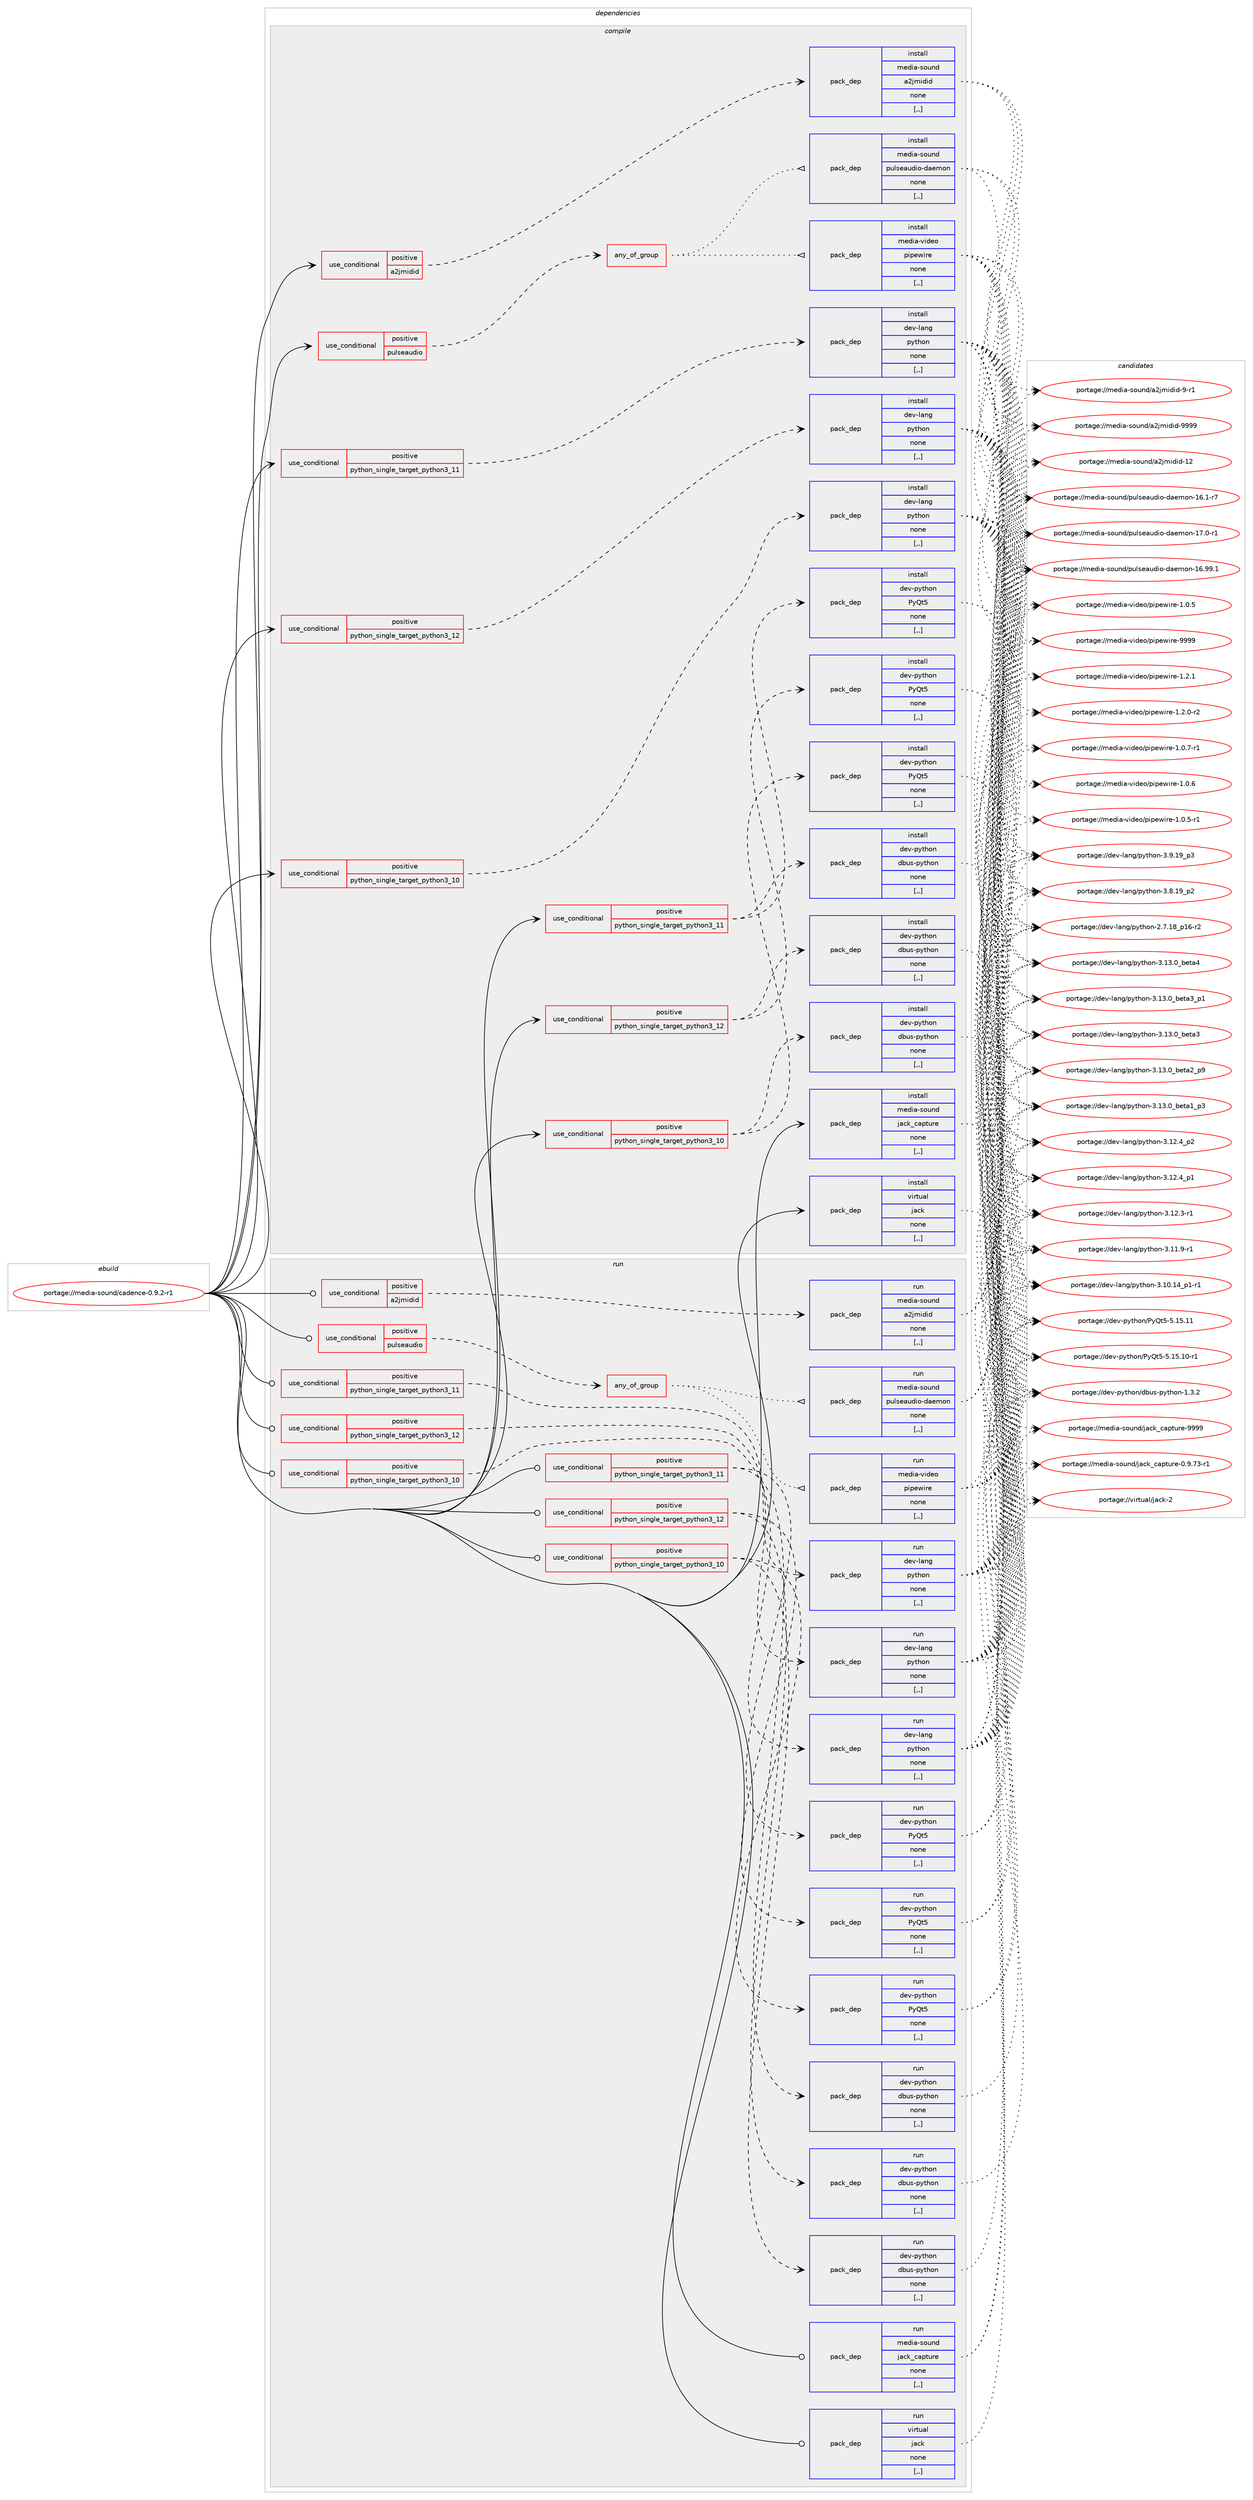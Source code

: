 digraph prolog {

# *************
# Graph options
# *************

newrank=true;
concentrate=true;
compound=true;
graph [rankdir=LR,fontname=Helvetica,fontsize=10,ranksep=1.5];#, ranksep=2.5, nodesep=0.2];
edge  [arrowhead=vee];
node  [fontname=Helvetica,fontsize=10];

# **********
# The ebuild
# **********

subgraph cluster_leftcol {
color=gray;
label=<<i>ebuild</i>>;
id [label="portage://media-sound/cadence-0.9.2-r1", color=red, width=4, href="../media-sound/cadence-0.9.2-r1.svg"];
}

# ****************
# The dependencies
# ****************

subgraph cluster_midcol {
color=gray;
label=<<i>dependencies</i>>;
subgraph cluster_compile {
fillcolor="#eeeeee";
style=filled;
label=<<i>compile</i>>;
subgraph cond79136 {
dependency312899 [label=<<TABLE BORDER="0" CELLBORDER="1" CELLSPACING="0" CELLPADDING="4"><TR><TD ROWSPAN="3" CELLPADDING="10">use_conditional</TD></TR><TR><TD>positive</TD></TR><TR><TD>a2jmidid</TD></TR></TABLE>>, shape=none, color=red];
subgraph pack231336 {
dependency312900 [label=<<TABLE BORDER="0" CELLBORDER="1" CELLSPACING="0" CELLPADDING="4" WIDTH="220"><TR><TD ROWSPAN="6" CELLPADDING="30">pack_dep</TD></TR><TR><TD WIDTH="110">install</TD></TR><TR><TD>media-sound</TD></TR><TR><TD>a2jmidid</TD></TR><TR><TD>none</TD></TR><TR><TD>[,,]</TD></TR></TABLE>>, shape=none, color=blue];
}
dependency312899:e -> dependency312900:w [weight=20,style="dashed",arrowhead="vee"];
}
id:e -> dependency312899:w [weight=20,style="solid",arrowhead="vee"];
subgraph cond79137 {
dependency312901 [label=<<TABLE BORDER="0" CELLBORDER="1" CELLSPACING="0" CELLPADDING="4"><TR><TD ROWSPAN="3" CELLPADDING="10">use_conditional</TD></TR><TR><TD>positive</TD></TR><TR><TD>pulseaudio</TD></TR></TABLE>>, shape=none, color=red];
subgraph any2255 {
dependency312902 [label=<<TABLE BORDER="0" CELLBORDER="1" CELLSPACING="0" CELLPADDING="4"><TR><TD CELLPADDING="10">any_of_group</TD></TR></TABLE>>, shape=none, color=red];subgraph pack231337 {
dependency312903 [label=<<TABLE BORDER="0" CELLBORDER="1" CELLSPACING="0" CELLPADDING="4" WIDTH="220"><TR><TD ROWSPAN="6" CELLPADDING="30">pack_dep</TD></TR><TR><TD WIDTH="110">install</TD></TR><TR><TD>media-video</TD></TR><TR><TD>pipewire</TD></TR><TR><TD>none</TD></TR><TR><TD>[,,]</TD></TR></TABLE>>, shape=none, color=blue];
}
dependency312902:e -> dependency312903:w [weight=20,style="dotted",arrowhead="oinv"];
subgraph pack231338 {
dependency312904 [label=<<TABLE BORDER="0" CELLBORDER="1" CELLSPACING="0" CELLPADDING="4" WIDTH="220"><TR><TD ROWSPAN="6" CELLPADDING="30">pack_dep</TD></TR><TR><TD WIDTH="110">install</TD></TR><TR><TD>media-sound</TD></TR><TR><TD>pulseaudio-daemon</TD></TR><TR><TD>none</TD></TR><TR><TD>[,,]</TD></TR></TABLE>>, shape=none, color=blue];
}
dependency312902:e -> dependency312904:w [weight=20,style="dotted",arrowhead="oinv"];
}
dependency312901:e -> dependency312902:w [weight=20,style="dashed",arrowhead="vee"];
}
id:e -> dependency312901:w [weight=20,style="solid",arrowhead="vee"];
subgraph cond79138 {
dependency312905 [label=<<TABLE BORDER="0" CELLBORDER="1" CELLSPACING="0" CELLPADDING="4"><TR><TD ROWSPAN="3" CELLPADDING="10">use_conditional</TD></TR><TR><TD>positive</TD></TR><TR><TD>python_single_target_python3_10</TD></TR></TABLE>>, shape=none, color=red];
subgraph pack231339 {
dependency312906 [label=<<TABLE BORDER="0" CELLBORDER="1" CELLSPACING="0" CELLPADDING="4" WIDTH="220"><TR><TD ROWSPAN="6" CELLPADDING="30">pack_dep</TD></TR><TR><TD WIDTH="110">install</TD></TR><TR><TD>dev-lang</TD></TR><TR><TD>python</TD></TR><TR><TD>none</TD></TR><TR><TD>[,,]</TD></TR></TABLE>>, shape=none, color=blue];
}
dependency312905:e -> dependency312906:w [weight=20,style="dashed",arrowhead="vee"];
}
id:e -> dependency312905:w [weight=20,style="solid",arrowhead="vee"];
subgraph cond79139 {
dependency312907 [label=<<TABLE BORDER="0" CELLBORDER="1" CELLSPACING="0" CELLPADDING="4"><TR><TD ROWSPAN="3" CELLPADDING="10">use_conditional</TD></TR><TR><TD>positive</TD></TR><TR><TD>python_single_target_python3_10</TD></TR></TABLE>>, shape=none, color=red];
subgraph pack231340 {
dependency312908 [label=<<TABLE BORDER="0" CELLBORDER="1" CELLSPACING="0" CELLPADDING="4" WIDTH="220"><TR><TD ROWSPAN="6" CELLPADDING="30">pack_dep</TD></TR><TR><TD WIDTH="110">install</TD></TR><TR><TD>dev-python</TD></TR><TR><TD>dbus-python</TD></TR><TR><TD>none</TD></TR><TR><TD>[,,]</TD></TR></TABLE>>, shape=none, color=blue];
}
dependency312907:e -> dependency312908:w [weight=20,style="dashed",arrowhead="vee"];
subgraph pack231341 {
dependency312909 [label=<<TABLE BORDER="0" CELLBORDER="1" CELLSPACING="0" CELLPADDING="4" WIDTH="220"><TR><TD ROWSPAN="6" CELLPADDING="30">pack_dep</TD></TR><TR><TD WIDTH="110">install</TD></TR><TR><TD>dev-python</TD></TR><TR><TD>PyQt5</TD></TR><TR><TD>none</TD></TR><TR><TD>[,,]</TD></TR></TABLE>>, shape=none, color=blue];
}
dependency312907:e -> dependency312909:w [weight=20,style="dashed",arrowhead="vee"];
}
id:e -> dependency312907:w [weight=20,style="solid",arrowhead="vee"];
subgraph cond79140 {
dependency312910 [label=<<TABLE BORDER="0" CELLBORDER="1" CELLSPACING="0" CELLPADDING="4"><TR><TD ROWSPAN="3" CELLPADDING="10">use_conditional</TD></TR><TR><TD>positive</TD></TR><TR><TD>python_single_target_python3_11</TD></TR></TABLE>>, shape=none, color=red];
subgraph pack231342 {
dependency312911 [label=<<TABLE BORDER="0" CELLBORDER="1" CELLSPACING="0" CELLPADDING="4" WIDTH="220"><TR><TD ROWSPAN="6" CELLPADDING="30">pack_dep</TD></TR><TR><TD WIDTH="110">install</TD></TR><TR><TD>dev-lang</TD></TR><TR><TD>python</TD></TR><TR><TD>none</TD></TR><TR><TD>[,,]</TD></TR></TABLE>>, shape=none, color=blue];
}
dependency312910:e -> dependency312911:w [weight=20,style="dashed",arrowhead="vee"];
}
id:e -> dependency312910:w [weight=20,style="solid",arrowhead="vee"];
subgraph cond79141 {
dependency312912 [label=<<TABLE BORDER="0" CELLBORDER="1" CELLSPACING="0" CELLPADDING="4"><TR><TD ROWSPAN="3" CELLPADDING="10">use_conditional</TD></TR><TR><TD>positive</TD></TR><TR><TD>python_single_target_python3_11</TD></TR></TABLE>>, shape=none, color=red];
subgraph pack231343 {
dependency312913 [label=<<TABLE BORDER="0" CELLBORDER="1" CELLSPACING="0" CELLPADDING="4" WIDTH="220"><TR><TD ROWSPAN="6" CELLPADDING="30">pack_dep</TD></TR><TR><TD WIDTH="110">install</TD></TR><TR><TD>dev-python</TD></TR><TR><TD>dbus-python</TD></TR><TR><TD>none</TD></TR><TR><TD>[,,]</TD></TR></TABLE>>, shape=none, color=blue];
}
dependency312912:e -> dependency312913:w [weight=20,style="dashed",arrowhead="vee"];
subgraph pack231344 {
dependency312914 [label=<<TABLE BORDER="0" CELLBORDER="1" CELLSPACING="0" CELLPADDING="4" WIDTH="220"><TR><TD ROWSPAN="6" CELLPADDING="30">pack_dep</TD></TR><TR><TD WIDTH="110">install</TD></TR><TR><TD>dev-python</TD></TR><TR><TD>PyQt5</TD></TR><TR><TD>none</TD></TR><TR><TD>[,,]</TD></TR></TABLE>>, shape=none, color=blue];
}
dependency312912:e -> dependency312914:w [weight=20,style="dashed",arrowhead="vee"];
}
id:e -> dependency312912:w [weight=20,style="solid",arrowhead="vee"];
subgraph cond79142 {
dependency312915 [label=<<TABLE BORDER="0" CELLBORDER="1" CELLSPACING="0" CELLPADDING="4"><TR><TD ROWSPAN="3" CELLPADDING="10">use_conditional</TD></TR><TR><TD>positive</TD></TR><TR><TD>python_single_target_python3_12</TD></TR></TABLE>>, shape=none, color=red];
subgraph pack231345 {
dependency312916 [label=<<TABLE BORDER="0" CELLBORDER="1" CELLSPACING="0" CELLPADDING="4" WIDTH="220"><TR><TD ROWSPAN="6" CELLPADDING="30">pack_dep</TD></TR><TR><TD WIDTH="110">install</TD></TR><TR><TD>dev-lang</TD></TR><TR><TD>python</TD></TR><TR><TD>none</TD></TR><TR><TD>[,,]</TD></TR></TABLE>>, shape=none, color=blue];
}
dependency312915:e -> dependency312916:w [weight=20,style="dashed",arrowhead="vee"];
}
id:e -> dependency312915:w [weight=20,style="solid",arrowhead="vee"];
subgraph cond79143 {
dependency312917 [label=<<TABLE BORDER="0" CELLBORDER="1" CELLSPACING="0" CELLPADDING="4"><TR><TD ROWSPAN="3" CELLPADDING="10">use_conditional</TD></TR><TR><TD>positive</TD></TR><TR><TD>python_single_target_python3_12</TD></TR></TABLE>>, shape=none, color=red];
subgraph pack231346 {
dependency312918 [label=<<TABLE BORDER="0" CELLBORDER="1" CELLSPACING="0" CELLPADDING="4" WIDTH="220"><TR><TD ROWSPAN="6" CELLPADDING="30">pack_dep</TD></TR><TR><TD WIDTH="110">install</TD></TR><TR><TD>dev-python</TD></TR><TR><TD>dbus-python</TD></TR><TR><TD>none</TD></TR><TR><TD>[,,]</TD></TR></TABLE>>, shape=none, color=blue];
}
dependency312917:e -> dependency312918:w [weight=20,style="dashed",arrowhead="vee"];
subgraph pack231347 {
dependency312919 [label=<<TABLE BORDER="0" CELLBORDER="1" CELLSPACING="0" CELLPADDING="4" WIDTH="220"><TR><TD ROWSPAN="6" CELLPADDING="30">pack_dep</TD></TR><TR><TD WIDTH="110">install</TD></TR><TR><TD>dev-python</TD></TR><TR><TD>PyQt5</TD></TR><TR><TD>none</TD></TR><TR><TD>[,,]</TD></TR></TABLE>>, shape=none, color=blue];
}
dependency312917:e -> dependency312919:w [weight=20,style="dashed",arrowhead="vee"];
}
id:e -> dependency312917:w [weight=20,style="solid",arrowhead="vee"];
subgraph pack231348 {
dependency312920 [label=<<TABLE BORDER="0" CELLBORDER="1" CELLSPACING="0" CELLPADDING="4" WIDTH="220"><TR><TD ROWSPAN="6" CELLPADDING="30">pack_dep</TD></TR><TR><TD WIDTH="110">install</TD></TR><TR><TD>media-sound</TD></TR><TR><TD>jack_capture</TD></TR><TR><TD>none</TD></TR><TR><TD>[,,]</TD></TR></TABLE>>, shape=none, color=blue];
}
id:e -> dependency312920:w [weight=20,style="solid",arrowhead="vee"];
subgraph pack231349 {
dependency312921 [label=<<TABLE BORDER="0" CELLBORDER="1" CELLSPACING="0" CELLPADDING="4" WIDTH="220"><TR><TD ROWSPAN="6" CELLPADDING="30">pack_dep</TD></TR><TR><TD WIDTH="110">install</TD></TR><TR><TD>virtual</TD></TR><TR><TD>jack</TD></TR><TR><TD>none</TD></TR><TR><TD>[,,]</TD></TR></TABLE>>, shape=none, color=blue];
}
id:e -> dependency312921:w [weight=20,style="solid",arrowhead="vee"];
}
subgraph cluster_compileandrun {
fillcolor="#eeeeee";
style=filled;
label=<<i>compile and run</i>>;
}
subgraph cluster_run {
fillcolor="#eeeeee";
style=filled;
label=<<i>run</i>>;
subgraph cond79144 {
dependency312922 [label=<<TABLE BORDER="0" CELLBORDER="1" CELLSPACING="0" CELLPADDING="4"><TR><TD ROWSPAN="3" CELLPADDING="10">use_conditional</TD></TR><TR><TD>positive</TD></TR><TR><TD>a2jmidid</TD></TR></TABLE>>, shape=none, color=red];
subgraph pack231350 {
dependency312923 [label=<<TABLE BORDER="0" CELLBORDER="1" CELLSPACING="0" CELLPADDING="4" WIDTH="220"><TR><TD ROWSPAN="6" CELLPADDING="30">pack_dep</TD></TR><TR><TD WIDTH="110">run</TD></TR><TR><TD>media-sound</TD></TR><TR><TD>a2jmidid</TD></TR><TR><TD>none</TD></TR><TR><TD>[,,]</TD></TR></TABLE>>, shape=none, color=blue];
}
dependency312922:e -> dependency312923:w [weight=20,style="dashed",arrowhead="vee"];
}
id:e -> dependency312922:w [weight=20,style="solid",arrowhead="odot"];
subgraph cond79145 {
dependency312924 [label=<<TABLE BORDER="0" CELLBORDER="1" CELLSPACING="0" CELLPADDING="4"><TR><TD ROWSPAN="3" CELLPADDING="10">use_conditional</TD></TR><TR><TD>positive</TD></TR><TR><TD>pulseaudio</TD></TR></TABLE>>, shape=none, color=red];
subgraph any2256 {
dependency312925 [label=<<TABLE BORDER="0" CELLBORDER="1" CELLSPACING="0" CELLPADDING="4"><TR><TD CELLPADDING="10">any_of_group</TD></TR></TABLE>>, shape=none, color=red];subgraph pack231351 {
dependency312926 [label=<<TABLE BORDER="0" CELLBORDER="1" CELLSPACING="0" CELLPADDING="4" WIDTH="220"><TR><TD ROWSPAN="6" CELLPADDING="30">pack_dep</TD></TR><TR><TD WIDTH="110">run</TD></TR><TR><TD>media-video</TD></TR><TR><TD>pipewire</TD></TR><TR><TD>none</TD></TR><TR><TD>[,,]</TD></TR></TABLE>>, shape=none, color=blue];
}
dependency312925:e -> dependency312926:w [weight=20,style="dotted",arrowhead="oinv"];
subgraph pack231352 {
dependency312927 [label=<<TABLE BORDER="0" CELLBORDER="1" CELLSPACING="0" CELLPADDING="4" WIDTH="220"><TR><TD ROWSPAN="6" CELLPADDING="30">pack_dep</TD></TR><TR><TD WIDTH="110">run</TD></TR><TR><TD>media-sound</TD></TR><TR><TD>pulseaudio-daemon</TD></TR><TR><TD>none</TD></TR><TR><TD>[,,]</TD></TR></TABLE>>, shape=none, color=blue];
}
dependency312925:e -> dependency312927:w [weight=20,style="dotted",arrowhead="oinv"];
}
dependency312924:e -> dependency312925:w [weight=20,style="dashed",arrowhead="vee"];
}
id:e -> dependency312924:w [weight=20,style="solid",arrowhead="odot"];
subgraph cond79146 {
dependency312928 [label=<<TABLE BORDER="0" CELLBORDER="1" CELLSPACING="0" CELLPADDING="4"><TR><TD ROWSPAN="3" CELLPADDING="10">use_conditional</TD></TR><TR><TD>positive</TD></TR><TR><TD>python_single_target_python3_10</TD></TR></TABLE>>, shape=none, color=red];
subgraph pack231353 {
dependency312929 [label=<<TABLE BORDER="0" CELLBORDER="1" CELLSPACING="0" CELLPADDING="4" WIDTH="220"><TR><TD ROWSPAN="6" CELLPADDING="30">pack_dep</TD></TR><TR><TD WIDTH="110">run</TD></TR><TR><TD>dev-lang</TD></TR><TR><TD>python</TD></TR><TR><TD>none</TD></TR><TR><TD>[,,]</TD></TR></TABLE>>, shape=none, color=blue];
}
dependency312928:e -> dependency312929:w [weight=20,style="dashed",arrowhead="vee"];
}
id:e -> dependency312928:w [weight=20,style="solid",arrowhead="odot"];
subgraph cond79147 {
dependency312930 [label=<<TABLE BORDER="0" CELLBORDER="1" CELLSPACING="0" CELLPADDING="4"><TR><TD ROWSPAN="3" CELLPADDING="10">use_conditional</TD></TR><TR><TD>positive</TD></TR><TR><TD>python_single_target_python3_10</TD></TR></TABLE>>, shape=none, color=red];
subgraph pack231354 {
dependency312931 [label=<<TABLE BORDER="0" CELLBORDER="1" CELLSPACING="0" CELLPADDING="4" WIDTH="220"><TR><TD ROWSPAN="6" CELLPADDING="30">pack_dep</TD></TR><TR><TD WIDTH="110">run</TD></TR><TR><TD>dev-python</TD></TR><TR><TD>dbus-python</TD></TR><TR><TD>none</TD></TR><TR><TD>[,,]</TD></TR></TABLE>>, shape=none, color=blue];
}
dependency312930:e -> dependency312931:w [weight=20,style="dashed",arrowhead="vee"];
subgraph pack231355 {
dependency312932 [label=<<TABLE BORDER="0" CELLBORDER="1" CELLSPACING="0" CELLPADDING="4" WIDTH="220"><TR><TD ROWSPAN="6" CELLPADDING="30">pack_dep</TD></TR><TR><TD WIDTH="110">run</TD></TR><TR><TD>dev-python</TD></TR><TR><TD>PyQt5</TD></TR><TR><TD>none</TD></TR><TR><TD>[,,]</TD></TR></TABLE>>, shape=none, color=blue];
}
dependency312930:e -> dependency312932:w [weight=20,style="dashed",arrowhead="vee"];
}
id:e -> dependency312930:w [weight=20,style="solid",arrowhead="odot"];
subgraph cond79148 {
dependency312933 [label=<<TABLE BORDER="0" CELLBORDER="1" CELLSPACING="0" CELLPADDING="4"><TR><TD ROWSPAN="3" CELLPADDING="10">use_conditional</TD></TR><TR><TD>positive</TD></TR><TR><TD>python_single_target_python3_11</TD></TR></TABLE>>, shape=none, color=red];
subgraph pack231356 {
dependency312934 [label=<<TABLE BORDER="0" CELLBORDER="1" CELLSPACING="0" CELLPADDING="4" WIDTH="220"><TR><TD ROWSPAN="6" CELLPADDING="30">pack_dep</TD></TR><TR><TD WIDTH="110">run</TD></TR><TR><TD>dev-lang</TD></TR><TR><TD>python</TD></TR><TR><TD>none</TD></TR><TR><TD>[,,]</TD></TR></TABLE>>, shape=none, color=blue];
}
dependency312933:e -> dependency312934:w [weight=20,style="dashed",arrowhead="vee"];
}
id:e -> dependency312933:w [weight=20,style="solid",arrowhead="odot"];
subgraph cond79149 {
dependency312935 [label=<<TABLE BORDER="0" CELLBORDER="1" CELLSPACING="0" CELLPADDING="4"><TR><TD ROWSPAN="3" CELLPADDING="10">use_conditional</TD></TR><TR><TD>positive</TD></TR><TR><TD>python_single_target_python3_11</TD></TR></TABLE>>, shape=none, color=red];
subgraph pack231357 {
dependency312936 [label=<<TABLE BORDER="0" CELLBORDER="1" CELLSPACING="0" CELLPADDING="4" WIDTH="220"><TR><TD ROWSPAN="6" CELLPADDING="30">pack_dep</TD></TR><TR><TD WIDTH="110">run</TD></TR><TR><TD>dev-python</TD></TR><TR><TD>dbus-python</TD></TR><TR><TD>none</TD></TR><TR><TD>[,,]</TD></TR></TABLE>>, shape=none, color=blue];
}
dependency312935:e -> dependency312936:w [weight=20,style="dashed",arrowhead="vee"];
subgraph pack231358 {
dependency312937 [label=<<TABLE BORDER="0" CELLBORDER="1" CELLSPACING="0" CELLPADDING="4" WIDTH="220"><TR><TD ROWSPAN="6" CELLPADDING="30">pack_dep</TD></TR><TR><TD WIDTH="110">run</TD></TR><TR><TD>dev-python</TD></TR><TR><TD>PyQt5</TD></TR><TR><TD>none</TD></TR><TR><TD>[,,]</TD></TR></TABLE>>, shape=none, color=blue];
}
dependency312935:e -> dependency312937:w [weight=20,style="dashed",arrowhead="vee"];
}
id:e -> dependency312935:w [weight=20,style="solid",arrowhead="odot"];
subgraph cond79150 {
dependency312938 [label=<<TABLE BORDER="0" CELLBORDER="1" CELLSPACING="0" CELLPADDING="4"><TR><TD ROWSPAN="3" CELLPADDING="10">use_conditional</TD></TR><TR><TD>positive</TD></TR><TR><TD>python_single_target_python3_12</TD></TR></TABLE>>, shape=none, color=red];
subgraph pack231359 {
dependency312939 [label=<<TABLE BORDER="0" CELLBORDER="1" CELLSPACING="0" CELLPADDING="4" WIDTH="220"><TR><TD ROWSPAN="6" CELLPADDING="30">pack_dep</TD></TR><TR><TD WIDTH="110">run</TD></TR><TR><TD>dev-lang</TD></TR><TR><TD>python</TD></TR><TR><TD>none</TD></TR><TR><TD>[,,]</TD></TR></TABLE>>, shape=none, color=blue];
}
dependency312938:e -> dependency312939:w [weight=20,style="dashed",arrowhead="vee"];
}
id:e -> dependency312938:w [weight=20,style="solid",arrowhead="odot"];
subgraph cond79151 {
dependency312940 [label=<<TABLE BORDER="0" CELLBORDER="1" CELLSPACING="0" CELLPADDING="4"><TR><TD ROWSPAN="3" CELLPADDING="10">use_conditional</TD></TR><TR><TD>positive</TD></TR><TR><TD>python_single_target_python3_12</TD></TR></TABLE>>, shape=none, color=red];
subgraph pack231360 {
dependency312941 [label=<<TABLE BORDER="0" CELLBORDER="1" CELLSPACING="0" CELLPADDING="4" WIDTH="220"><TR><TD ROWSPAN="6" CELLPADDING="30">pack_dep</TD></TR><TR><TD WIDTH="110">run</TD></TR><TR><TD>dev-python</TD></TR><TR><TD>dbus-python</TD></TR><TR><TD>none</TD></TR><TR><TD>[,,]</TD></TR></TABLE>>, shape=none, color=blue];
}
dependency312940:e -> dependency312941:w [weight=20,style="dashed",arrowhead="vee"];
subgraph pack231361 {
dependency312942 [label=<<TABLE BORDER="0" CELLBORDER="1" CELLSPACING="0" CELLPADDING="4" WIDTH="220"><TR><TD ROWSPAN="6" CELLPADDING="30">pack_dep</TD></TR><TR><TD WIDTH="110">run</TD></TR><TR><TD>dev-python</TD></TR><TR><TD>PyQt5</TD></TR><TR><TD>none</TD></TR><TR><TD>[,,]</TD></TR></TABLE>>, shape=none, color=blue];
}
dependency312940:e -> dependency312942:w [weight=20,style="dashed",arrowhead="vee"];
}
id:e -> dependency312940:w [weight=20,style="solid",arrowhead="odot"];
subgraph pack231362 {
dependency312943 [label=<<TABLE BORDER="0" CELLBORDER="1" CELLSPACING="0" CELLPADDING="4" WIDTH="220"><TR><TD ROWSPAN="6" CELLPADDING="30">pack_dep</TD></TR><TR><TD WIDTH="110">run</TD></TR><TR><TD>media-sound</TD></TR><TR><TD>jack_capture</TD></TR><TR><TD>none</TD></TR><TR><TD>[,,]</TD></TR></TABLE>>, shape=none, color=blue];
}
id:e -> dependency312943:w [weight=20,style="solid",arrowhead="odot"];
subgraph pack231363 {
dependency312944 [label=<<TABLE BORDER="0" CELLBORDER="1" CELLSPACING="0" CELLPADDING="4" WIDTH="220"><TR><TD ROWSPAN="6" CELLPADDING="30">pack_dep</TD></TR><TR><TD WIDTH="110">run</TD></TR><TR><TD>virtual</TD></TR><TR><TD>jack</TD></TR><TR><TD>none</TD></TR><TR><TD>[,,]</TD></TR></TABLE>>, shape=none, color=blue];
}
id:e -> dependency312944:w [weight=20,style="solid",arrowhead="odot"];
}
}

# **************
# The candidates
# **************

subgraph cluster_choices {
rank=same;
color=gray;
label=<<i>candidates</i>>;

subgraph choice231336 {
color=black;
nodesep=1;
choice10910110010597451151111171101004797501061091051001051004557575757 [label="portage://media-sound/a2jmidid-9999", color=red, width=4,href="../media-sound/a2jmidid-9999.svg"];
choice1091011001059745115111117110100479750106109105100105100454950 [label="portage://media-sound/a2jmidid-12", color=red, width=4,href="../media-sound/a2jmidid-12.svg"];
choice109101100105974511511111711010047975010610910510010510045574511449 [label="portage://media-sound/a2jmidid-9-r1", color=red, width=4,href="../media-sound/a2jmidid-9-r1.svg"];
dependency312900:e -> choice10910110010597451151111171101004797501061091051001051004557575757:w [style=dotted,weight="100"];
dependency312900:e -> choice1091011001059745115111117110100479750106109105100105100454950:w [style=dotted,weight="100"];
dependency312900:e -> choice109101100105974511511111711010047975010610910510010510045574511449:w [style=dotted,weight="100"];
}
subgraph choice231337 {
color=black;
nodesep=1;
choice1091011001059745118105100101111471121051121011191051141014557575757 [label="portage://media-video/pipewire-9999", color=red, width=4,href="../media-video/pipewire-9999.svg"];
choice109101100105974511810510010111147112105112101119105114101454946504649 [label="portage://media-video/pipewire-1.2.1", color=red, width=4,href="../media-video/pipewire-1.2.1.svg"];
choice1091011001059745118105100101111471121051121011191051141014549465046484511450 [label="portage://media-video/pipewire-1.2.0-r2", color=red, width=4,href="../media-video/pipewire-1.2.0-r2.svg"];
choice1091011001059745118105100101111471121051121011191051141014549464846554511449 [label="portage://media-video/pipewire-1.0.7-r1", color=red, width=4,href="../media-video/pipewire-1.0.7-r1.svg"];
choice109101100105974511810510010111147112105112101119105114101454946484654 [label="portage://media-video/pipewire-1.0.6", color=red, width=4,href="../media-video/pipewire-1.0.6.svg"];
choice1091011001059745118105100101111471121051121011191051141014549464846534511449 [label="portage://media-video/pipewire-1.0.5-r1", color=red, width=4,href="../media-video/pipewire-1.0.5-r1.svg"];
choice109101100105974511810510010111147112105112101119105114101454946484653 [label="portage://media-video/pipewire-1.0.5", color=red, width=4,href="../media-video/pipewire-1.0.5.svg"];
dependency312903:e -> choice1091011001059745118105100101111471121051121011191051141014557575757:w [style=dotted,weight="100"];
dependency312903:e -> choice109101100105974511810510010111147112105112101119105114101454946504649:w [style=dotted,weight="100"];
dependency312903:e -> choice1091011001059745118105100101111471121051121011191051141014549465046484511450:w [style=dotted,weight="100"];
dependency312903:e -> choice1091011001059745118105100101111471121051121011191051141014549464846554511449:w [style=dotted,weight="100"];
dependency312903:e -> choice109101100105974511810510010111147112105112101119105114101454946484654:w [style=dotted,weight="100"];
dependency312903:e -> choice1091011001059745118105100101111471121051121011191051141014549464846534511449:w [style=dotted,weight="100"];
dependency312903:e -> choice109101100105974511810510010111147112105112101119105114101454946484653:w [style=dotted,weight="100"];
}
subgraph choice231338 {
color=black;
nodesep=1;
choice10910110010597451151111171101004711211710811510197117100105111451009710110911111045495546484511449 [label="portage://media-sound/pulseaudio-daemon-17.0-r1", color=red, width=4,href="../media-sound/pulseaudio-daemon-17.0-r1.svg"];
choice1091011001059745115111117110100471121171081151019711710010511145100971011091111104549544657574649 [label="portage://media-sound/pulseaudio-daemon-16.99.1", color=red, width=4,href="../media-sound/pulseaudio-daemon-16.99.1.svg"];
choice10910110010597451151111171101004711211710811510197117100105111451009710110911111045495446494511455 [label="portage://media-sound/pulseaudio-daemon-16.1-r7", color=red, width=4,href="../media-sound/pulseaudio-daemon-16.1-r7.svg"];
dependency312904:e -> choice10910110010597451151111171101004711211710811510197117100105111451009710110911111045495546484511449:w [style=dotted,weight="100"];
dependency312904:e -> choice1091011001059745115111117110100471121171081151019711710010511145100971011091111104549544657574649:w [style=dotted,weight="100"];
dependency312904:e -> choice10910110010597451151111171101004711211710811510197117100105111451009710110911111045495446494511455:w [style=dotted,weight="100"];
}
subgraph choice231339 {
color=black;
nodesep=1;
choice1001011184510897110103471121211161041111104551464951464895981011169752 [label="portage://dev-lang/python-3.13.0_beta4", color=red, width=4,href="../dev-lang/python-3.13.0_beta4.svg"];
choice10010111845108971101034711212111610411111045514649514648959810111697519511249 [label="portage://dev-lang/python-3.13.0_beta3_p1", color=red, width=4,href="../dev-lang/python-3.13.0_beta3_p1.svg"];
choice1001011184510897110103471121211161041111104551464951464895981011169751 [label="portage://dev-lang/python-3.13.0_beta3", color=red, width=4,href="../dev-lang/python-3.13.0_beta3.svg"];
choice10010111845108971101034711212111610411111045514649514648959810111697509511257 [label="portage://dev-lang/python-3.13.0_beta2_p9", color=red, width=4,href="../dev-lang/python-3.13.0_beta2_p9.svg"];
choice10010111845108971101034711212111610411111045514649514648959810111697499511251 [label="portage://dev-lang/python-3.13.0_beta1_p3", color=red, width=4,href="../dev-lang/python-3.13.0_beta1_p3.svg"];
choice100101118451089711010347112121116104111110455146495046529511250 [label="portage://dev-lang/python-3.12.4_p2", color=red, width=4,href="../dev-lang/python-3.12.4_p2.svg"];
choice100101118451089711010347112121116104111110455146495046529511249 [label="portage://dev-lang/python-3.12.4_p1", color=red, width=4,href="../dev-lang/python-3.12.4_p1.svg"];
choice100101118451089711010347112121116104111110455146495046514511449 [label="portage://dev-lang/python-3.12.3-r1", color=red, width=4,href="../dev-lang/python-3.12.3-r1.svg"];
choice100101118451089711010347112121116104111110455146494946574511449 [label="portage://dev-lang/python-3.11.9-r1", color=red, width=4,href="../dev-lang/python-3.11.9-r1.svg"];
choice100101118451089711010347112121116104111110455146494846495295112494511449 [label="portage://dev-lang/python-3.10.14_p1-r1", color=red, width=4,href="../dev-lang/python-3.10.14_p1-r1.svg"];
choice100101118451089711010347112121116104111110455146574649579511251 [label="portage://dev-lang/python-3.9.19_p3", color=red, width=4,href="../dev-lang/python-3.9.19_p3.svg"];
choice100101118451089711010347112121116104111110455146564649579511250 [label="portage://dev-lang/python-3.8.19_p2", color=red, width=4,href="../dev-lang/python-3.8.19_p2.svg"];
choice100101118451089711010347112121116104111110455046554649569511249544511450 [label="portage://dev-lang/python-2.7.18_p16-r2", color=red, width=4,href="../dev-lang/python-2.7.18_p16-r2.svg"];
dependency312906:e -> choice1001011184510897110103471121211161041111104551464951464895981011169752:w [style=dotted,weight="100"];
dependency312906:e -> choice10010111845108971101034711212111610411111045514649514648959810111697519511249:w [style=dotted,weight="100"];
dependency312906:e -> choice1001011184510897110103471121211161041111104551464951464895981011169751:w [style=dotted,weight="100"];
dependency312906:e -> choice10010111845108971101034711212111610411111045514649514648959810111697509511257:w [style=dotted,weight="100"];
dependency312906:e -> choice10010111845108971101034711212111610411111045514649514648959810111697499511251:w [style=dotted,weight="100"];
dependency312906:e -> choice100101118451089711010347112121116104111110455146495046529511250:w [style=dotted,weight="100"];
dependency312906:e -> choice100101118451089711010347112121116104111110455146495046529511249:w [style=dotted,weight="100"];
dependency312906:e -> choice100101118451089711010347112121116104111110455146495046514511449:w [style=dotted,weight="100"];
dependency312906:e -> choice100101118451089711010347112121116104111110455146494946574511449:w [style=dotted,weight="100"];
dependency312906:e -> choice100101118451089711010347112121116104111110455146494846495295112494511449:w [style=dotted,weight="100"];
dependency312906:e -> choice100101118451089711010347112121116104111110455146574649579511251:w [style=dotted,weight="100"];
dependency312906:e -> choice100101118451089711010347112121116104111110455146564649579511250:w [style=dotted,weight="100"];
dependency312906:e -> choice100101118451089711010347112121116104111110455046554649569511249544511450:w [style=dotted,weight="100"];
}
subgraph choice231340 {
color=black;
nodesep=1;
choice10010111845112121116104111110471009811711545112121116104111110454946514650 [label="portage://dev-python/dbus-python-1.3.2", color=red, width=4,href="../dev-python/dbus-python-1.3.2.svg"];
dependency312908:e -> choice10010111845112121116104111110471009811711545112121116104111110454946514650:w [style=dotted,weight="100"];
}
subgraph choice231341 {
color=black;
nodesep=1;
choice10010111845112121116104111110478012181116534553464953464949 [label="portage://dev-python/PyQt5-5.15.11", color=red, width=4,href="../dev-python/PyQt5-5.15.11.svg"];
choice100101118451121211161041111104780121811165345534649534649484511449 [label="portage://dev-python/PyQt5-5.15.10-r1", color=red, width=4,href="../dev-python/PyQt5-5.15.10-r1.svg"];
dependency312909:e -> choice10010111845112121116104111110478012181116534553464953464949:w [style=dotted,weight="100"];
dependency312909:e -> choice100101118451121211161041111104780121811165345534649534649484511449:w [style=dotted,weight="100"];
}
subgraph choice231342 {
color=black;
nodesep=1;
choice1001011184510897110103471121211161041111104551464951464895981011169752 [label="portage://dev-lang/python-3.13.0_beta4", color=red, width=4,href="../dev-lang/python-3.13.0_beta4.svg"];
choice10010111845108971101034711212111610411111045514649514648959810111697519511249 [label="portage://dev-lang/python-3.13.0_beta3_p1", color=red, width=4,href="../dev-lang/python-3.13.0_beta3_p1.svg"];
choice1001011184510897110103471121211161041111104551464951464895981011169751 [label="portage://dev-lang/python-3.13.0_beta3", color=red, width=4,href="../dev-lang/python-3.13.0_beta3.svg"];
choice10010111845108971101034711212111610411111045514649514648959810111697509511257 [label="portage://dev-lang/python-3.13.0_beta2_p9", color=red, width=4,href="../dev-lang/python-3.13.0_beta2_p9.svg"];
choice10010111845108971101034711212111610411111045514649514648959810111697499511251 [label="portage://dev-lang/python-3.13.0_beta1_p3", color=red, width=4,href="../dev-lang/python-3.13.0_beta1_p3.svg"];
choice100101118451089711010347112121116104111110455146495046529511250 [label="portage://dev-lang/python-3.12.4_p2", color=red, width=4,href="../dev-lang/python-3.12.4_p2.svg"];
choice100101118451089711010347112121116104111110455146495046529511249 [label="portage://dev-lang/python-3.12.4_p1", color=red, width=4,href="../dev-lang/python-3.12.4_p1.svg"];
choice100101118451089711010347112121116104111110455146495046514511449 [label="portage://dev-lang/python-3.12.3-r1", color=red, width=4,href="../dev-lang/python-3.12.3-r1.svg"];
choice100101118451089711010347112121116104111110455146494946574511449 [label="portage://dev-lang/python-3.11.9-r1", color=red, width=4,href="../dev-lang/python-3.11.9-r1.svg"];
choice100101118451089711010347112121116104111110455146494846495295112494511449 [label="portage://dev-lang/python-3.10.14_p1-r1", color=red, width=4,href="../dev-lang/python-3.10.14_p1-r1.svg"];
choice100101118451089711010347112121116104111110455146574649579511251 [label="portage://dev-lang/python-3.9.19_p3", color=red, width=4,href="../dev-lang/python-3.9.19_p3.svg"];
choice100101118451089711010347112121116104111110455146564649579511250 [label="portage://dev-lang/python-3.8.19_p2", color=red, width=4,href="../dev-lang/python-3.8.19_p2.svg"];
choice100101118451089711010347112121116104111110455046554649569511249544511450 [label="portage://dev-lang/python-2.7.18_p16-r2", color=red, width=4,href="../dev-lang/python-2.7.18_p16-r2.svg"];
dependency312911:e -> choice1001011184510897110103471121211161041111104551464951464895981011169752:w [style=dotted,weight="100"];
dependency312911:e -> choice10010111845108971101034711212111610411111045514649514648959810111697519511249:w [style=dotted,weight="100"];
dependency312911:e -> choice1001011184510897110103471121211161041111104551464951464895981011169751:w [style=dotted,weight="100"];
dependency312911:e -> choice10010111845108971101034711212111610411111045514649514648959810111697509511257:w [style=dotted,weight="100"];
dependency312911:e -> choice10010111845108971101034711212111610411111045514649514648959810111697499511251:w [style=dotted,weight="100"];
dependency312911:e -> choice100101118451089711010347112121116104111110455146495046529511250:w [style=dotted,weight="100"];
dependency312911:e -> choice100101118451089711010347112121116104111110455146495046529511249:w [style=dotted,weight="100"];
dependency312911:e -> choice100101118451089711010347112121116104111110455146495046514511449:w [style=dotted,weight="100"];
dependency312911:e -> choice100101118451089711010347112121116104111110455146494946574511449:w [style=dotted,weight="100"];
dependency312911:e -> choice100101118451089711010347112121116104111110455146494846495295112494511449:w [style=dotted,weight="100"];
dependency312911:e -> choice100101118451089711010347112121116104111110455146574649579511251:w [style=dotted,weight="100"];
dependency312911:e -> choice100101118451089711010347112121116104111110455146564649579511250:w [style=dotted,weight="100"];
dependency312911:e -> choice100101118451089711010347112121116104111110455046554649569511249544511450:w [style=dotted,weight="100"];
}
subgraph choice231343 {
color=black;
nodesep=1;
choice10010111845112121116104111110471009811711545112121116104111110454946514650 [label="portage://dev-python/dbus-python-1.3.2", color=red, width=4,href="../dev-python/dbus-python-1.3.2.svg"];
dependency312913:e -> choice10010111845112121116104111110471009811711545112121116104111110454946514650:w [style=dotted,weight="100"];
}
subgraph choice231344 {
color=black;
nodesep=1;
choice10010111845112121116104111110478012181116534553464953464949 [label="portage://dev-python/PyQt5-5.15.11", color=red, width=4,href="../dev-python/PyQt5-5.15.11.svg"];
choice100101118451121211161041111104780121811165345534649534649484511449 [label="portage://dev-python/PyQt5-5.15.10-r1", color=red, width=4,href="../dev-python/PyQt5-5.15.10-r1.svg"];
dependency312914:e -> choice10010111845112121116104111110478012181116534553464953464949:w [style=dotted,weight="100"];
dependency312914:e -> choice100101118451121211161041111104780121811165345534649534649484511449:w [style=dotted,weight="100"];
}
subgraph choice231345 {
color=black;
nodesep=1;
choice1001011184510897110103471121211161041111104551464951464895981011169752 [label="portage://dev-lang/python-3.13.0_beta4", color=red, width=4,href="../dev-lang/python-3.13.0_beta4.svg"];
choice10010111845108971101034711212111610411111045514649514648959810111697519511249 [label="portage://dev-lang/python-3.13.0_beta3_p1", color=red, width=4,href="../dev-lang/python-3.13.0_beta3_p1.svg"];
choice1001011184510897110103471121211161041111104551464951464895981011169751 [label="portage://dev-lang/python-3.13.0_beta3", color=red, width=4,href="../dev-lang/python-3.13.0_beta3.svg"];
choice10010111845108971101034711212111610411111045514649514648959810111697509511257 [label="portage://dev-lang/python-3.13.0_beta2_p9", color=red, width=4,href="../dev-lang/python-3.13.0_beta2_p9.svg"];
choice10010111845108971101034711212111610411111045514649514648959810111697499511251 [label="portage://dev-lang/python-3.13.0_beta1_p3", color=red, width=4,href="../dev-lang/python-3.13.0_beta1_p3.svg"];
choice100101118451089711010347112121116104111110455146495046529511250 [label="portage://dev-lang/python-3.12.4_p2", color=red, width=4,href="../dev-lang/python-3.12.4_p2.svg"];
choice100101118451089711010347112121116104111110455146495046529511249 [label="portage://dev-lang/python-3.12.4_p1", color=red, width=4,href="../dev-lang/python-3.12.4_p1.svg"];
choice100101118451089711010347112121116104111110455146495046514511449 [label="portage://dev-lang/python-3.12.3-r1", color=red, width=4,href="../dev-lang/python-3.12.3-r1.svg"];
choice100101118451089711010347112121116104111110455146494946574511449 [label="portage://dev-lang/python-3.11.9-r1", color=red, width=4,href="../dev-lang/python-3.11.9-r1.svg"];
choice100101118451089711010347112121116104111110455146494846495295112494511449 [label="portage://dev-lang/python-3.10.14_p1-r1", color=red, width=4,href="../dev-lang/python-3.10.14_p1-r1.svg"];
choice100101118451089711010347112121116104111110455146574649579511251 [label="portage://dev-lang/python-3.9.19_p3", color=red, width=4,href="../dev-lang/python-3.9.19_p3.svg"];
choice100101118451089711010347112121116104111110455146564649579511250 [label="portage://dev-lang/python-3.8.19_p2", color=red, width=4,href="../dev-lang/python-3.8.19_p2.svg"];
choice100101118451089711010347112121116104111110455046554649569511249544511450 [label="portage://dev-lang/python-2.7.18_p16-r2", color=red, width=4,href="../dev-lang/python-2.7.18_p16-r2.svg"];
dependency312916:e -> choice1001011184510897110103471121211161041111104551464951464895981011169752:w [style=dotted,weight="100"];
dependency312916:e -> choice10010111845108971101034711212111610411111045514649514648959810111697519511249:w [style=dotted,weight="100"];
dependency312916:e -> choice1001011184510897110103471121211161041111104551464951464895981011169751:w [style=dotted,weight="100"];
dependency312916:e -> choice10010111845108971101034711212111610411111045514649514648959810111697509511257:w [style=dotted,weight="100"];
dependency312916:e -> choice10010111845108971101034711212111610411111045514649514648959810111697499511251:w [style=dotted,weight="100"];
dependency312916:e -> choice100101118451089711010347112121116104111110455146495046529511250:w [style=dotted,weight="100"];
dependency312916:e -> choice100101118451089711010347112121116104111110455146495046529511249:w [style=dotted,weight="100"];
dependency312916:e -> choice100101118451089711010347112121116104111110455146495046514511449:w [style=dotted,weight="100"];
dependency312916:e -> choice100101118451089711010347112121116104111110455146494946574511449:w [style=dotted,weight="100"];
dependency312916:e -> choice100101118451089711010347112121116104111110455146494846495295112494511449:w [style=dotted,weight="100"];
dependency312916:e -> choice100101118451089711010347112121116104111110455146574649579511251:w [style=dotted,weight="100"];
dependency312916:e -> choice100101118451089711010347112121116104111110455146564649579511250:w [style=dotted,weight="100"];
dependency312916:e -> choice100101118451089711010347112121116104111110455046554649569511249544511450:w [style=dotted,weight="100"];
}
subgraph choice231346 {
color=black;
nodesep=1;
choice10010111845112121116104111110471009811711545112121116104111110454946514650 [label="portage://dev-python/dbus-python-1.3.2", color=red, width=4,href="../dev-python/dbus-python-1.3.2.svg"];
dependency312918:e -> choice10010111845112121116104111110471009811711545112121116104111110454946514650:w [style=dotted,weight="100"];
}
subgraph choice231347 {
color=black;
nodesep=1;
choice10010111845112121116104111110478012181116534553464953464949 [label="portage://dev-python/PyQt5-5.15.11", color=red, width=4,href="../dev-python/PyQt5-5.15.11.svg"];
choice100101118451121211161041111104780121811165345534649534649484511449 [label="portage://dev-python/PyQt5-5.15.10-r1", color=red, width=4,href="../dev-python/PyQt5-5.15.10-r1.svg"];
dependency312919:e -> choice10010111845112121116104111110478012181116534553464953464949:w [style=dotted,weight="100"];
dependency312919:e -> choice100101118451121211161041111104780121811165345534649534649484511449:w [style=dotted,weight="100"];
}
subgraph choice231348 {
color=black;
nodesep=1;
choice10910110010597451151111171101004710697991079599971121161171141014557575757 [label="portage://media-sound/jack_capture-9999", color=red, width=4,href="../media-sound/jack_capture-9999.svg"];
choice1091011001059745115111117110100471069799107959997112116117114101454846574655514511449 [label="portage://media-sound/jack_capture-0.9.73-r1", color=red, width=4,href="../media-sound/jack_capture-0.9.73-r1.svg"];
dependency312920:e -> choice10910110010597451151111171101004710697991079599971121161171141014557575757:w [style=dotted,weight="100"];
dependency312920:e -> choice1091011001059745115111117110100471069799107959997112116117114101454846574655514511449:w [style=dotted,weight="100"];
}
subgraph choice231349 {
color=black;
nodesep=1;
choice118105114116117971084710697991074550 [label="portage://virtual/jack-2", color=red, width=4,href="../virtual/jack-2.svg"];
dependency312921:e -> choice118105114116117971084710697991074550:w [style=dotted,weight="100"];
}
subgraph choice231350 {
color=black;
nodesep=1;
choice10910110010597451151111171101004797501061091051001051004557575757 [label="portage://media-sound/a2jmidid-9999", color=red, width=4,href="../media-sound/a2jmidid-9999.svg"];
choice1091011001059745115111117110100479750106109105100105100454950 [label="portage://media-sound/a2jmidid-12", color=red, width=4,href="../media-sound/a2jmidid-12.svg"];
choice109101100105974511511111711010047975010610910510010510045574511449 [label="portage://media-sound/a2jmidid-9-r1", color=red, width=4,href="../media-sound/a2jmidid-9-r1.svg"];
dependency312923:e -> choice10910110010597451151111171101004797501061091051001051004557575757:w [style=dotted,weight="100"];
dependency312923:e -> choice1091011001059745115111117110100479750106109105100105100454950:w [style=dotted,weight="100"];
dependency312923:e -> choice109101100105974511511111711010047975010610910510010510045574511449:w [style=dotted,weight="100"];
}
subgraph choice231351 {
color=black;
nodesep=1;
choice1091011001059745118105100101111471121051121011191051141014557575757 [label="portage://media-video/pipewire-9999", color=red, width=4,href="../media-video/pipewire-9999.svg"];
choice109101100105974511810510010111147112105112101119105114101454946504649 [label="portage://media-video/pipewire-1.2.1", color=red, width=4,href="../media-video/pipewire-1.2.1.svg"];
choice1091011001059745118105100101111471121051121011191051141014549465046484511450 [label="portage://media-video/pipewire-1.2.0-r2", color=red, width=4,href="../media-video/pipewire-1.2.0-r2.svg"];
choice1091011001059745118105100101111471121051121011191051141014549464846554511449 [label="portage://media-video/pipewire-1.0.7-r1", color=red, width=4,href="../media-video/pipewire-1.0.7-r1.svg"];
choice109101100105974511810510010111147112105112101119105114101454946484654 [label="portage://media-video/pipewire-1.0.6", color=red, width=4,href="../media-video/pipewire-1.0.6.svg"];
choice1091011001059745118105100101111471121051121011191051141014549464846534511449 [label="portage://media-video/pipewire-1.0.5-r1", color=red, width=4,href="../media-video/pipewire-1.0.5-r1.svg"];
choice109101100105974511810510010111147112105112101119105114101454946484653 [label="portage://media-video/pipewire-1.0.5", color=red, width=4,href="../media-video/pipewire-1.0.5.svg"];
dependency312926:e -> choice1091011001059745118105100101111471121051121011191051141014557575757:w [style=dotted,weight="100"];
dependency312926:e -> choice109101100105974511810510010111147112105112101119105114101454946504649:w [style=dotted,weight="100"];
dependency312926:e -> choice1091011001059745118105100101111471121051121011191051141014549465046484511450:w [style=dotted,weight="100"];
dependency312926:e -> choice1091011001059745118105100101111471121051121011191051141014549464846554511449:w [style=dotted,weight="100"];
dependency312926:e -> choice109101100105974511810510010111147112105112101119105114101454946484654:w [style=dotted,weight="100"];
dependency312926:e -> choice1091011001059745118105100101111471121051121011191051141014549464846534511449:w [style=dotted,weight="100"];
dependency312926:e -> choice109101100105974511810510010111147112105112101119105114101454946484653:w [style=dotted,weight="100"];
}
subgraph choice231352 {
color=black;
nodesep=1;
choice10910110010597451151111171101004711211710811510197117100105111451009710110911111045495546484511449 [label="portage://media-sound/pulseaudio-daemon-17.0-r1", color=red, width=4,href="../media-sound/pulseaudio-daemon-17.0-r1.svg"];
choice1091011001059745115111117110100471121171081151019711710010511145100971011091111104549544657574649 [label="portage://media-sound/pulseaudio-daemon-16.99.1", color=red, width=4,href="../media-sound/pulseaudio-daemon-16.99.1.svg"];
choice10910110010597451151111171101004711211710811510197117100105111451009710110911111045495446494511455 [label="portage://media-sound/pulseaudio-daemon-16.1-r7", color=red, width=4,href="../media-sound/pulseaudio-daemon-16.1-r7.svg"];
dependency312927:e -> choice10910110010597451151111171101004711211710811510197117100105111451009710110911111045495546484511449:w [style=dotted,weight="100"];
dependency312927:e -> choice1091011001059745115111117110100471121171081151019711710010511145100971011091111104549544657574649:w [style=dotted,weight="100"];
dependency312927:e -> choice10910110010597451151111171101004711211710811510197117100105111451009710110911111045495446494511455:w [style=dotted,weight="100"];
}
subgraph choice231353 {
color=black;
nodesep=1;
choice1001011184510897110103471121211161041111104551464951464895981011169752 [label="portage://dev-lang/python-3.13.0_beta4", color=red, width=4,href="../dev-lang/python-3.13.0_beta4.svg"];
choice10010111845108971101034711212111610411111045514649514648959810111697519511249 [label="portage://dev-lang/python-3.13.0_beta3_p1", color=red, width=4,href="../dev-lang/python-3.13.0_beta3_p1.svg"];
choice1001011184510897110103471121211161041111104551464951464895981011169751 [label="portage://dev-lang/python-3.13.0_beta3", color=red, width=4,href="../dev-lang/python-3.13.0_beta3.svg"];
choice10010111845108971101034711212111610411111045514649514648959810111697509511257 [label="portage://dev-lang/python-3.13.0_beta2_p9", color=red, width=4,href="../dev-lang/python-3.13.0_beta2_p9.svg"];
choice10010111845108971101034711212111610411111045514649514648959810111697499511251 [label="portage://dev-lang/python-3.13.0_beta1_p3", color=red, width=4,href="../dev-lang/python-3.13.0_beta1_p3.svg"];
choice100101118451089711010347112121116104111110455146495046529511250 [label="portage://dev-lang/python-3.12.4_p2", color=red, width=4,href="../dev-lang/python-3.12.4_p2.svg"];
choice100101118451089711010347112121116104111110455146495046529511249 [label="portage://dev-lang/python-3.12.4_p1", color=red, width=4,href="../dev-lang/python-3.12.4_p1.svg"];
choice100101118451089711010347112121116104111110455146495046514511449 [label="portage://dev-lang/python-3.12.3-r1", color=red, width=4,href="../dev-lang/python-3.12.3-r1.svg"];
choice100101118451089711010347112121116104111110455146494946574511449 [label="portage://dev-lang/python-3.11.9-r1", color=red, width=4,href="../dev-lang/python-3.11.9-r1.svg"];
choice100101118451089711010347112121116104111110455146494846495295112494511449 [label="portage://dev-lang/python-3.10.14_p1-r1", color=red, width=4,href="../dev-lang/python-3.10.14_p1-r1.svg"];
choice100101118451089711010347112121116104111110455146574649579511251 [label="portage://dev-lang/python-3.9.19_p3", color=red, width=4,href="../dev-lang/python-3.9.19_p3.svg"];
choice100101118451089711010347112121116104111110455146564649579511250 [label="portage://dev-lang/python-3.8.19_p2", color=red, width=4,href="../dev-lang/python-3.8.19_p2.svg"];
choice100101118451089711010347112121116104111110455046554649569511249544511450 [label="portage://dev-lang/python-2.7.18_p16-r2", color=red, width=4,href="../dev-lang/python-2.7.18_p16-r2.svg"];
dependency312929:e -> choice1001011184510897110103471121211161041111104551464951464895981011169752:w [style=dotted,weight="100"];
dependency312929:e -> choice10010111845108971101034711212111610411111045514649514648959810111697519511249:w [style=dotted,weight="100"];
dependency312929:e -> choice1001011184510897110103471121211161041111104551464951464895981011169751:w [style=dotted,weight="100"];
dependency312929:e -> choice10010111845108971101034711212111610411111045514649514648959810111697509511257:w [style=dotted,weight="100"];
dependency312929:e -> choice10010111845108971101034711212111610411111045514649514648959810111697499511251:w [style=dotted,weight="100"];
dependency312929:e -> choice100101118451089711010347112121116104111110455146495046529511250:w [style=dotted,weight="100"];
dependency312929:e -> choice100101118451089711010347112121116104111110455146495046529511249:w [style=dotted,weight="100"];
dependency312929:e -> choice100101118451089711010347112121116104111110455146495046514511449:w [style=dotted,weight="100"];
dependency312929:e -> choice100101118451089711010347112121116104111110455146494946574511449:w [style=dotted,weight="100"];
dependency312929:e -> choice100101118451089711010347112121116104111110455146494846495295112494511449:w [style=dotted,weight="100"];
dependency312929:e -> choice100101118451089711010347112121116104111110455146574649579511251:w [style=dotted,weight="100"];
dependency312929:e -> choice100101118451089711010347112121116104111110455146564649579511250:w [style=dotted,weight="100"];
dependency312929:e -> choice100101118451089711010347112121116104111110455046554649569511249544511450:w [style=dotted,weight="100"];
}
subgraph choice231354 {
color=black;
nodesep=1;
choice10010111845112121116104111110471009811711545112121116104111110454946514650 [label="portage://dev-python/dbus-python-1.3.2", color=red, width=4,href="../dev-python/dbus-python-1.3.2.svg"];
dependency312931:e -> choice10010111845112121116104111110471009811711545112121116104111110454946514650:w [style=dotted,weight="100"];
}
subgraph choice231355 {
color=black;
nodesep=1;
choice10010111845112121116104111110478012181116534553464953464949 [label="portage://dev-python/PyQt5-5.15.11", color=red, width=4,href="../dev-python/PyQt5-5.15.11.svg"];
choice100101118451121211161041111104780121811165345534649534649484511449 [label="portage://dev-python/PyQt5-5.15.10-r1", color=red, width=4,href="../dev-python/PyQt5-5.15.10-r1.svg"];
dependency312932:e -> choice10010111845112121116104111110478012181116534553464953464949:w [style=dotted,weight="100"];
dependency312932:e -> choice100101118451121211161041111104780121811165345534649534649484511449:w [style=dotted,weight="100"];
}
subgraph choice231356 {
color=black;
nodesep=1;
choice1001011184510897110103471121211161041111104551464951464895981011169752 [label="portage://dev-lang/python-3.13.0_beta4", color=red, width=4,href="../dev-lang/python-3.13.0_beta4.svg"];
choice10010111845108971101034711212111610411111045514649514648959810111697519511249 [label="portage://dev-lang/python-3.13.0_beta3_p1", color=red, width=4,href="../dev-lang/python-3.13.0_beta3_p1.svg"];
choice1001011184510897110103471121211161041111104551464951464895981011169751 [label="portage://dev-lang/python-3.13.0_beta3", color=red, width=4,href="../dev-lang/python-3.13.0_beta3.svg"];
choice10010111845108971101034711212111610411111045514649514648959810111697509511257 [label="portage://dev-lang/python-3.13.0_beta2_p9", color=red, width=4,href="../dev-lang/python-3.13.0_beta2_p9.svg"];
choice10010111845108971101034711212111610411111045514649514648959810111697499511251 [label="portage://dev-lang/python-3.13.0_beta1_p3", color=red, width=4,href="../dev-lang/python-3.13.0_beta1_p3.svg"];
choice100101118451089711010347112121116104111110455146495046529511250 [label="portage://dev-lang/python-3.12.4_p2", color=red, width=4,href="../dev-lang/python-3.12.4_p2.svg"];
choice100101118451089711010347112121116104111110455146495046529511249 [label="portage://dev-lang/python-3.12.4_p1", color=red, width=4,href="../dev-lang/python-3.12.4_p1.svg"];
choice100101118451089711010347112121116104111110455146495046514511449 [label="portage://dev-lang/python-3.12.3-r1", color=red, width=4,href="../dev-lang/python-3.12.3-r1.svg"];
choice100101118451089711010347112121116104111110455146494946574511449 [label="portage://dev-lang/python-3.11.9-r1", color=red, width=4,href="../dev-lang/python-3.11.9-r1.svg"];
choice100101118451089711010347112121116104111110455146494846495295112494511449 [label="portage://dev-lang/python-3.10.14_p1-r1", color=red, width=4,href="../dev-lang/python-3.10.14_p1-r1.svg"];
choice100101118451089711010347112121116104111110455146574649579511251 [label="portage://dev-lang/python-3.9.19_p3", color=red, width=4,href="../dev-lang/python-3.9.19_p3.svg"];
choice100101118451089711010347112121116104111110455146564649579511250 [label="portage://dev-lang/python-3.8.19_p2", color=red, width=4,href="../dev-lang/python-3.8.19_p2.svg"];
choice100101118451089711010347112121116104111110455046554649569511249544511450 [label="portage://dev-lang/python-2.7.18_p16-r2", color=red, width=4,href="../dev-lang/python-2.7.18_p16-r2.svg"];
dependency312934:e -> choice1001011184510897110103471121211161041111104551464951464895981011169752:w [style=dotted,weight="100"];
dependency312934:e -> choice10010111845108971101034711212111610411111045514649514648959810111697519511249:w [style=dotted,weight="100"];
dependency312934:e -> choice1001011184510897110103471121211161041111104551464951464895981011169751:w [style=dotted,weight="100"];
dependency312934:e -> choice10010111845108971101034711212111610411111045514649514648959810111697509511257:w [style=dotted,weight="100"];
dependency312934:e -> choice10010111845108971101034711212111610411111045514649514648959810111697499511251:w [style=dotted,weight="100"];
dependency312934:e -> choice100101118451089711010347112121116104111110455146495046529511250:w [style=dotted,weight="100"];
dependency312934:e -> choice100101118451089711010347112121116104111110455146495046529511249:w [style=dotted,weight="100"];
dependency312934:e -> choice100101118451089711010347112121116104111110455146495046514511449:w [style=dotted,weight="100"];
dependency312934:e -> choice100101118451089711010347112121116104111110455146494946574511449:w [style=dotted,weight="100"];
dependency312934:e -> choice100101118451089711010347112121116104111110455146494846495295112494511449:w [style=dotted,weight="100"];
dependency312934:e -> choice100101118451089711010347112121116104111110455146574649579511251:w [style=dotted,weight="100"];
dependency312934:e -> choice100101118451089711010347112121116104111110455146564649579511250:w [style=dotted,weight="100"];
dependency312934:e -> choice100101118451089711010347112121116104111110455046554649569511249544511450:w [style=dotted,weight="100"];
}
subgraph choice231357 {
color=black;
nodesep=1;
choice10010111845112121116104111110471009811711545112121116104111110454946514650 [label="portage://dev-python/dbus-python-1.3.2", color=red, width=4,href="../dev-python/dbus-python-1.3.2.svg"];
dependency312936:e -> choice10010111845112121116104111110471009811711545112121116104111110454946514650:w [style=dotted,weight="100"];
}
subgraph choice231358 {
color=black;
nodesep=1;
choice10010111845112121116104111110478012181116534553464953464949 [label="portage://dev-python/PyQt5-5.15.11", color=red, width=4,href="../dev-python/PyQt5-5.15.11.svg"];
choice100101118451121211161041111104780121811165345534649534649484511449 [label="portage://dev-python/PyQt5-5.15.10-r1", color=red, width=4,href="../dev-python/PyQt5-5.15.10-r1.svg"];
dependency312937:e -> choice10010111845112121116104111110478012181116534553464953464949:w [style=dotted,weight="100"];
dependency312937:e -> choice100101118451121211161041111104780121811165345534649534649484511449:w [style=dotted,weight="100"];
}
subgraph choice231359 {
color=black;
nodesep=1;
choice1001011184510897110103471121211161041111104551464951464895981011169752 [label="portage://dev-lang/python-3.13.0_beta4", color=red, width=4,href="../dev-lang/python-3.13.0_beta4.svg"];
choice10010111845108971101034711212111610411111045514649514648959810111697519511249 [label="portage://dev-lang/python-3.13.0_beta3_p1", color=red, width=4,href="../dev-lang/python-3.13.0_beta3_p1.svg"];
choice1001011184510897110103471121211161041111104551464951464895981011169751 [label="portage://dev-lang/python-3.13.0_beta3", color=red, width=4,href="../dev-lang/python-3.13.0_beta3.svg"];
choice10010111845108971101034711212111610411111045514649514648959810111697509511257 [label="portage://dev-lang/python-3.13.0_beta2_p9", color=red, width=4,href="../dev-lang/python-3.13.0_beta2_p9.svg"];
choice10010111845108971101034711212111610411111045514649514648959810111697499511251 [label="portage://dev-lang/python-3.13.0_beta1_p3", color=red, width=4,href="../dev-lang/python-3.13.0_beta1_p3.svg"];
choice100101118451089711010347112121116104111110455146495046529511250 [label="portage://dev-lang/python-3.12.4_p2", color=red, width=4,href="../dev-lang/python-3.12.4_p2.svg"];
choice100101118451089711010347112121116104111110455146495046529511249 [label="portage://dev-lang/python-3.12.4_p1", color=red, width=4,href="../dev-lang/python-3.12.4_p1.svg"];
choice100101118451089711010347112121116104111110455146495046514511449 [label="portage://dev-lang/python-3.12.3-r1", color=red, width=4,href="../dev-lang/python-3.12.3-r1.svg"];
choice100101118451089711010347112121116104111110455146494946574511449 [label="portage://dev-lang/python-3.11.9-r1", color=red, width=4,href="../dev-lang/python-3.11.9-r1.svg"];
choice100101118451089711010347112121116104111110455146494846495295112494511449 [label="portage://dev-lang/python-3.10.14_p1-r1", color=red, width=4,href="../dev-lang/python-3.10.14_p1-r1.svg"];
choice100101118451089711010347112121116104111110455146574649579511251 [label="portage://dev-lang/python-3.9.19_p3", color=red, width=4,href="../dev-lang/python-3.9.19_p3.svg"];
choice100101118451089711010347112121116104111110455146564649579511250 [label="portage://dev-lang/python-3.8.19_p2", color=red, width=4,href="../dev-lang/python-3.8.19_p2.svg"];
choice100101118451089711010347112121116104111110455046554649569511249544511450 [label="portage://dev-lang/python-2.7.18_p16-r2", color=red, width=4,href="../dev-lang/python-2.7.18_p16-r2.svg"];
dependency312939:e -> choice1001011184510897110103471121211161041111104551464951464895981011169752:w [style=dotted,weight="100"];
dependency312939:e -> choice10010111845108971101034711212111610411111045514649514648959810111697519511249:w [style=dotted,weight="100"];
dependency312939:e -> choice1001011184510897110103471121211161041111104551464951464895981011169751:w [style=dotted,weight="100"];
dependency312939:e -> choice10010111845108971101034711212111610411111045514649514648959810111697509511257:w [style=dotted,weight="100"];
dependency312939:e -> choice10010111845108971101034711212111610411111045514649514648959810111697499511251:w [style=dotted,weight="100"];
dependency312939:e -> choice100101118451089711010347112121116104111110455146495046529511250:w [style=dotted,weight="100"];
dependency312939:e -> choice100101118451089711010347112121116104111110455146495046529511249:w [style=dotted,weight="100"];
dependency312939:e -> choice100101118451089711010347112121116104111110455146495046514511449:w [style=dotted,weight="100"];
dependency312939:e -> choice100101118451089711010347112121116104111110455146494946574511449:w [style=dotted,weight="100"];
dependency312939:e -> choice100101118451089711010347112121116104111110455146494846495295112494511449:w [style=dotted,weight="100"];
dependency312939:e -> choice100101118451089711010347112121116104111110455146574649579511251:w [style=dotted,weight="100"];
dependency312939:e -> choice100101118451089711010347112121116104111110455146564649579511250:w [style=dotted,weight="100"];
dependency312939:e -> choice100101118451089711010347112121116104111110455046554649569511249544511450:w [style=dotted,weight="100"];
}
subgraph choice231360 {
color=black;
nodesep=1;
choice10010111845112121116104111110471009811711545112121116104111110454946514650 [label="portage://dev-python/dbus-python-1.3.2", color=red, width=4,href="../dev-python/dbus-python-1.3.2.svg"];
dependency312941:e -> choice10010111845112121116104111110471009811711545112121116104111110454946514650:w [style=dotted,weight="100"];
}
subgraph choice231361 {
color=black;
nodesep=1;
choice10010111845112121116104111110478012181116534553464953464949 [label="portage://dev-python/PyQt5-5.15.11", color=red, width=4,href="../dev-python/PyQt5-5.15.11.svg"];
choice100101118451121211161041111104780121811165345534649534649484511449 [label="portage://dev-python/PyQt5-5.15.10-r1", color=red, width=4,href="../dev-python/PyQt5-5.15.10-r1.svg"];
dependency312942:e -> choice10010111845112121116104111110478012181116534553464953464949:w [style=dotted,weight="100"];
dependency312942:e -> choice100101118451121211161041111104780121811165345534649534649484511449:w [style=dotted,weight="100"];
}
subgraph choice231362 {
color=black;
nodesep=1;
choice10910110010597451151111171101004710697991079599971121161171141014557575757 [label="portage://media-sound/jack_capture-9999", color=red, width=4,href="../media-sound/jack_capture-9999.svg"];
choice1091011001059745115111117110100471069799107959997112116117114101454846574655514511449 [label="portage://media-sound/jack_capture-0.9.73-r1", color=red, width=4,href="../media-sound/jack_capture-0.9.73-r1.svg"];
dependency312943:e -> choice10910110010597451151111171101004710697991079599971121161171141014557575757:w [style=dotted,weight="100"];
dependency312943:e -> choice1091011001059745115111117110100471069799107959997112116117114101454846574655514511449:w [style=dotted,weight="100"];
}
subgraph choice231363 {
color=black;
nodesep=1;
choice118105114116117971084710697991074550 [label="portage://virtual/jack-2", color=red, width=4,href="../virtual/jack-2.svg"];
dependency312944:e -> choice118105114116117971084710697991074550:w [style=dotted,weight="100"];
}
}

}
